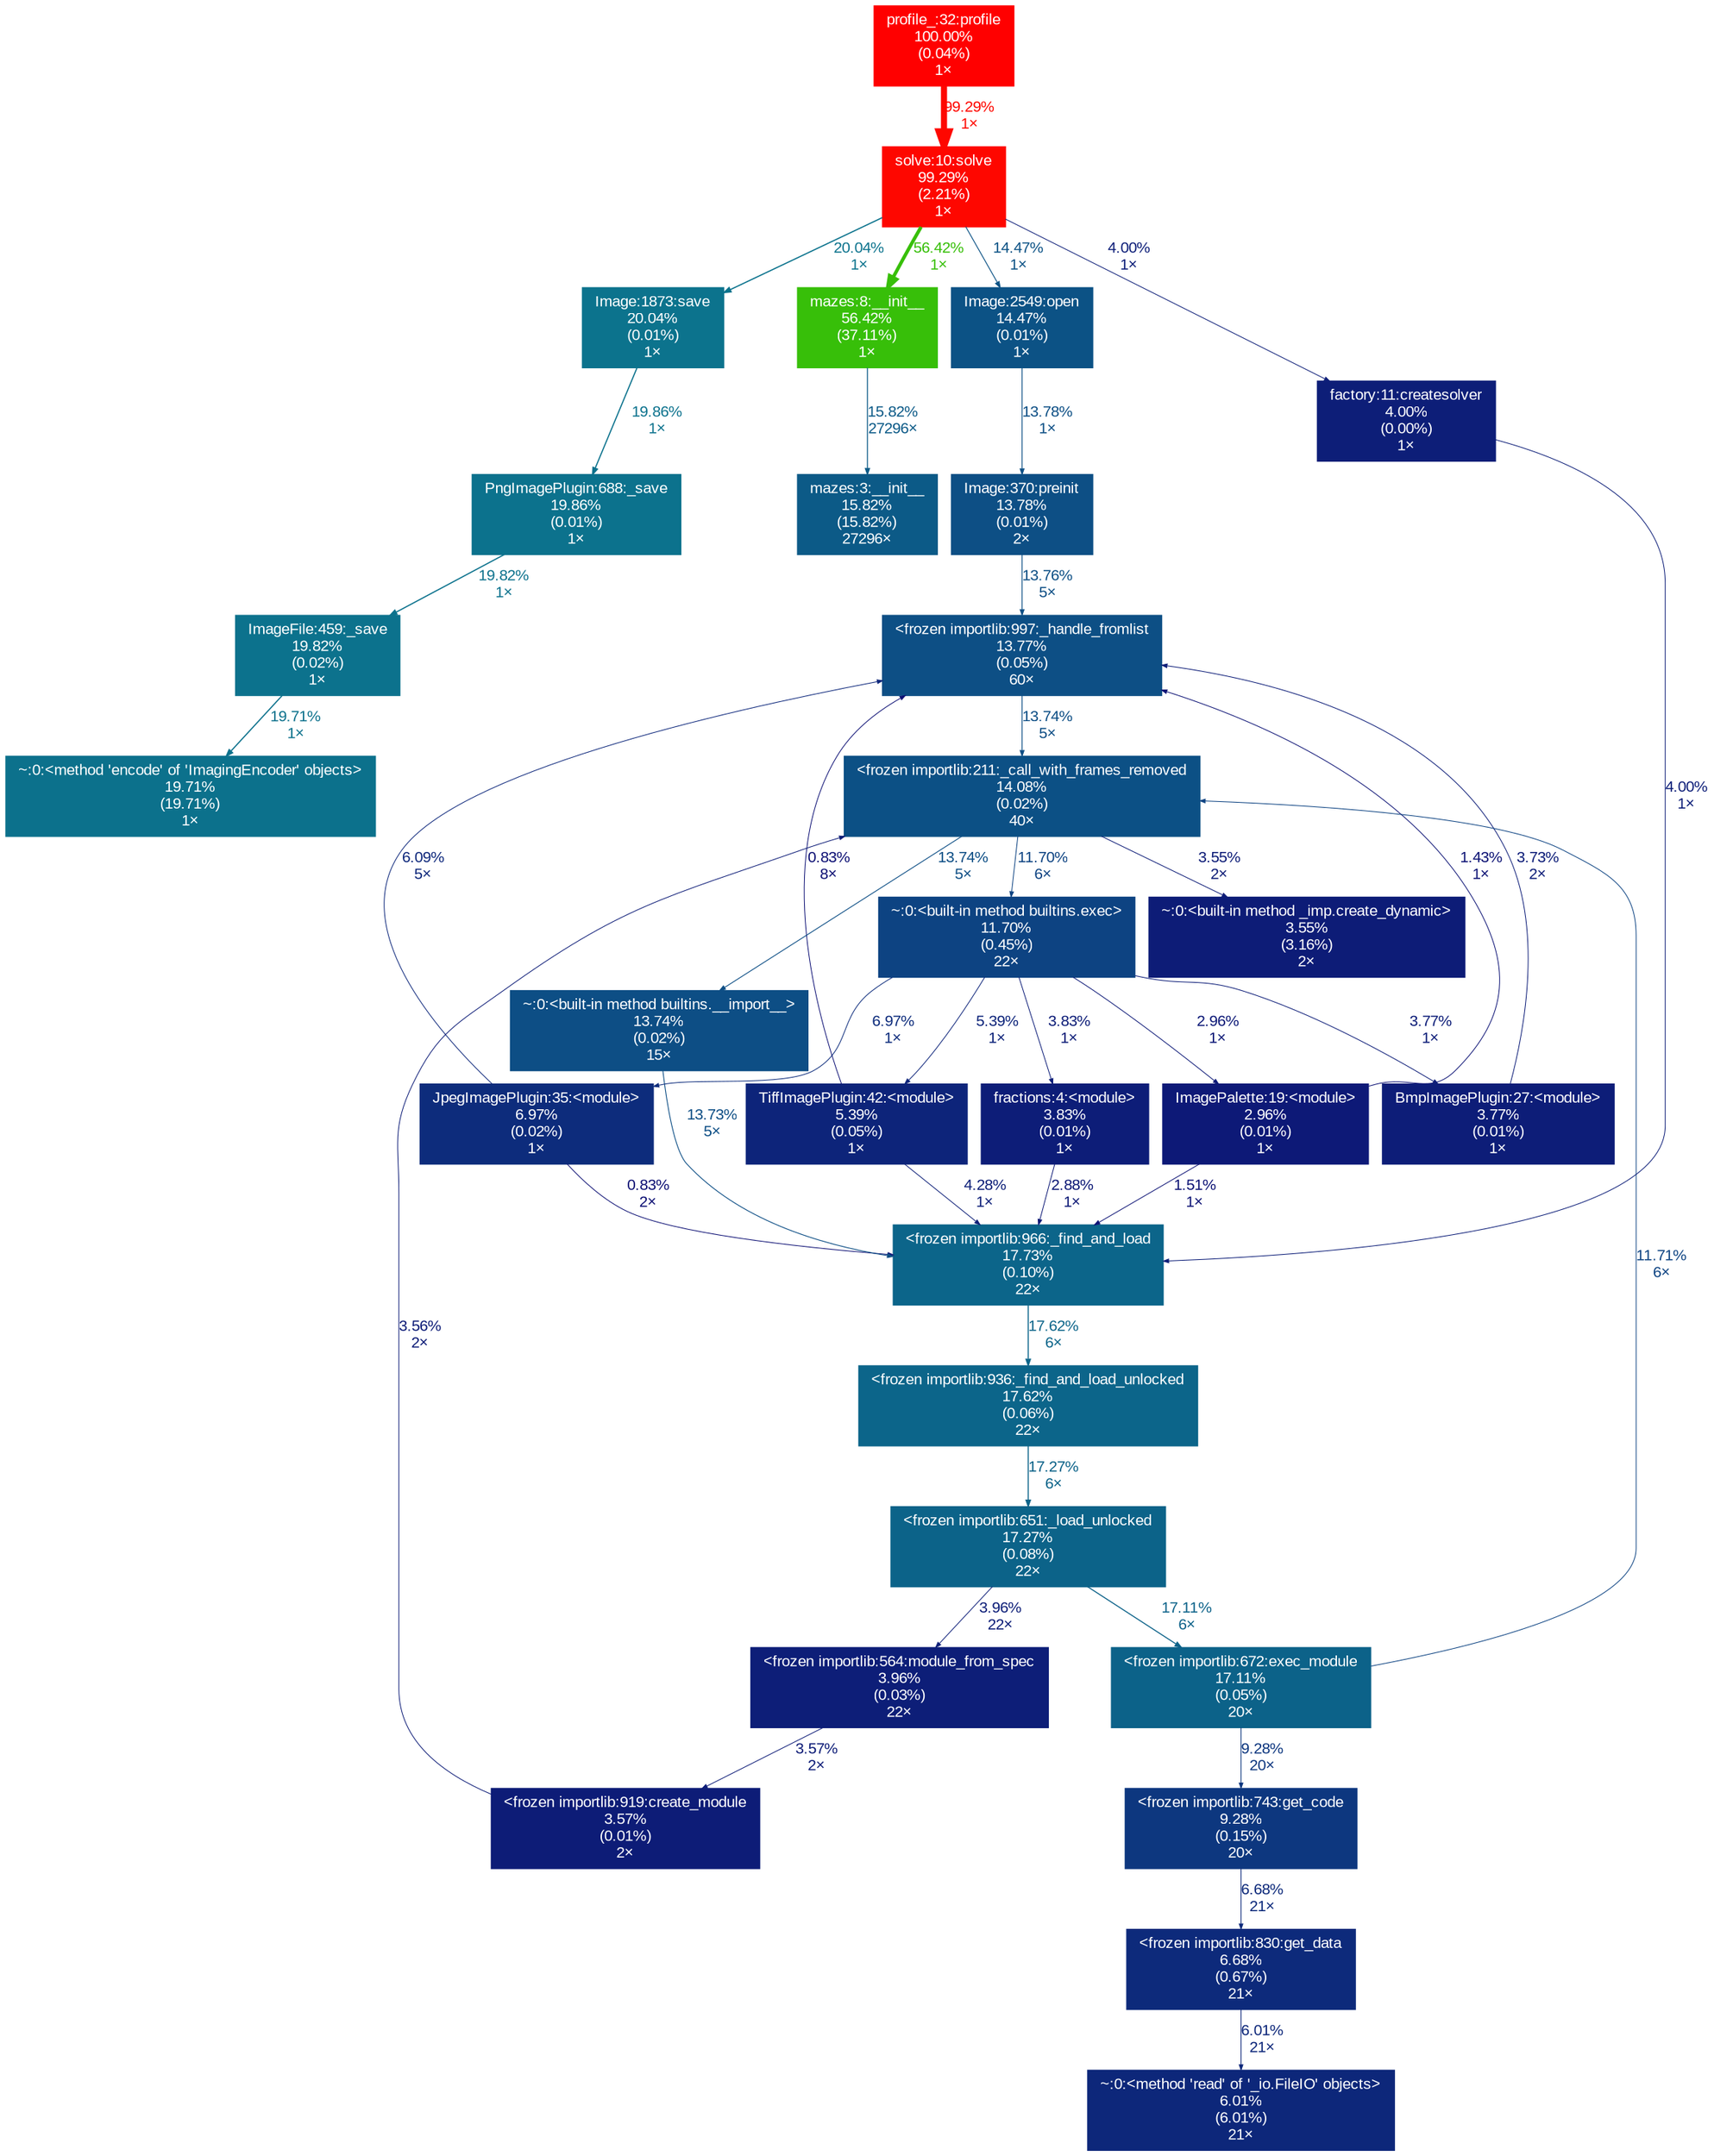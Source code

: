 digraph {
	graph [fontname=Arial, nodesep=0.125, ranksep=0.25];
	node [fontcolor=white, fontname=Arial, height=0, shape=box, style=filled, width=0];
	edge [fontname=Arial];
	26 [color="#0c728d", fontcolor="#ffffff", fontsize="10.00", label="ImageFile:459:_save\n19.82%\n(0.02%)\n1×", tooltip="/Users/fabriciodisalvo/miniconda3/lib/python3.6/site-packages/PIL/ImageFile.py"];
	26 -> 352 [arrowsize="0.44", color="#0c718c", fontcolor="#0c718c", fontsize="10.00", label="19.71%\n1×", labeldistance="0.79", penwidth="0.79"];
	35 [color="#0c658a", fontcolor="#ffffff", fontsize="10.00", label="<frozen importlib:966:_find_and_load\n17.73%\n(0.10%)\n22×", tooltip="<frozen importlib._bootstrap>"];
	35 -> 80 [arrowsize="0.42", color="#0c658a", fontcolor="#0c658a", fontsize="10.00", label="17.62%\n6×", labeldistance="0.70", penwidth="0.70"];
	38 [color="#0c738d", fontcolor="#ffffff", fontsize="10.00", label="Image:1873:save\n20.04%\n(0.01%)\n1×", tooltip="/Users/fabriciodisalvo/miniconda3/lib/python3.6/site-packages/PIL/Image.py"];
	38 -> 40 [arrowsize="0.45", color="#0c728d", fontcolor="#0c728d", fontsize="10.00", label="19.86%\n1×", labeldistance="0.79", penwidth="0.79"];
	40 [color="#0c728d", fontcolor="#ffffff", fontsize="10.00", label="PngImagePlugin:688:_save\n19.86%\n(0.01%)\n1×", tooltip="/Users/fabriciodisalvo/miniconda3/lib/python3.6/site-packages/PIL/PngImagePlugin.py"];
	40 -> 26 [arrowsize="0.45", color="#0c728d", fontcolor="#0c728d", fontsize="10.00", label="19.82%\n1×", labeldistance="0.79", penwidth="0.79"];
	45 [color="#0d247a", fontcolor="#ffffff", fontsize="10.00", label="TiffImagePlugin:42:<module>\n5.39%\n(0.05%)\n1×", tooltip="/Users/fabriciodisalvo/miniconda3/lib/python3.6/site-packages/PIL/TiffImagePlugin.py"];
	45 -> 35 [arrowsize="0.35", color="#0d1f78", fontcolor="#0d1f78", fontsize="10.00", label="4.28%\n1×", labeldistance="0.50", penwidth="0.50"];
	45 -> 93 [arrowsize="0.35", color="#0d1074", fontcolor="#0d1074", fontsize="10.00", label="0.83%\n8×", labeldistance="0.50", penwidth="0.50"];
	80 [color="#0c658a", fontcolor="#ffffff", fontsize="10.00", label="<frozen importlib:936:_find_and_load_unlocked\n17.62%\n(0.06%)\n22×", tooltip="<frozen importlib._bootstrap>"];
	80 -> 127 [arrowsize="0.42", color="#0c6389", fontcolor="#0c6389", fontsize="10.00", label="17.27%\n6×", labeldistance="0.69", penwidth="0.69"];
	93 [color="#0d4f85", fontcolor="#ffffff", fontsize="10.00", label="<frozen importlib:997:_handle_fromlist\n13.77%\n(0.05%)\n60×", tooltip="<frozen importlib._bootstrap>"];
	93 -> 114 [arrowsize="0.37", color="#0d4e85", fontcolor="#0d4e85", fontsize="10.00", label="13.74%\n5×", labeldistance="0.55", penwidth="0.55"];
	99 [color="#0d1d78", fontcolor="#ffffff", fontsize="10.00", label="BmpImagePlugin:27:<module>\n3.77%\n(0.01%)\n1×", tooltip="/Users/fabriciodisalvo/miniconda3/lib/python3.6/site-packages/PIL/BmpImagePlugin.py"];
	99 -> 93 [arrowsize="0.35", color="#0d1d78", fontcolor="#0d1d78", fontsize="10.00", label="3.73%\n2×", labeldistance="0.50", penwidth="0.50"];
	101 [color="#0d1977", fontcolor="#ffffff", fontsize="10.00", label="ImagePalette:19:<module>\n2.96%\n(0.01%)\n1×", tooltip="/Users/fabriciodisalvo/miniconda3/lib/python3.6/site-packages/PIL/ImagePalette.py"];
	101 -> 35 [arrowsize="0.35", color="#0d1375", fontcolor="#0d1375", fontsize="10.00", label="1.51%\n1×", labeldistance="0.50", penwidth="0.50"];
	101 -> 93 [arrowsize="0.35", color="#0d1375", fontcolor="#0d1375", fontsize="10.00", label="1.43%\n1×", labeldistance="0.50", penwidth="0.50"];
	107 [color="#0d2c7c", fontcolor="#ffffff", fontsize="10.00", label="JpegImagePlugin:35:<module>\n6.97%\n(0.02%)\n1×", tooltip="/Users/fabriciodisalvo/miniconda3/lib/python3.6/site-packages/PIL/JpegImagePlugin.py"];
	107 -> 35 [arrowsize="0.35", color="#0d1074", fontcolor="#0d1074", fontsize="10.00", label="0.83%\n2×", labeldistance="0.50", penwidth="0.50"];
	107 -> 93 [arrowsize="0.35", color="#0d277b", fontcolor="#0d277b", fontsize="10.00", label="6.09%\n5×", labeldistance="0.50", penwidth="0.50"];
	110 [color="#0d1d78", fontcolor="#ffffff", fontsize="10.00", label="fractions:4:<module>\n3.83%\n(0.01%)\n1×", tooltip="/Users/fabriciodisalvo/miniconda3/lib/python3.6/fractions.py"];
	110 -> 35 [arrowsize="0.35", color="#0d1976", fontcolor="#0d1976", fontsize="10.00", label="2.88%\n1×", labeldistance="0.50", penwidth="0.50"];
	113 [color="#0d4e85", fontcolor="#ffffff", fontsize="10.00", label="~:0:<built-in method builtins.__import__>\n13.74%\n(0.02%)\n15×", tooltip="~"];
	113 -> 35 [arrowsize="0.37", color="#0d4e85", fontcolor="#0d4e85", fontsize="10.00", label="13.73%\n5×", labeldistance="0.55", penwidth="0.55"];
	114 [color="#0c5085", fontcolor="#ffffff", fontsize="10.00", label="<frozen importlib:211:_call_with_frames_removed\n14.08%\n(0.02%)\n40×", tooltip="<frozen importlib._bootstrap>"];
	114 -> 113 [arrowsize="0.37", color="#0d4e85", fontcolor="#0d4e85", fontsize="10.00", label="13.74%\n5×", labeldistance="0.55", penwidth="0.55"];
	114 -> 118 [arrowsize="0.35", color="#0d4382", fontcolor="#0d4382", fontsize="10.00", label="11.70%\n6×", labeldistance="0.50", penwidth="0.50"];
	114 -> 180 [arrowsize="0.35", color="#0d1c77", fontcolor="#0d1c77", fontsize="10.00", label="3.55%\n2×", labeldistance="0.50", penwidth="0.50"];
	118 [color="#0d4382", fontcolor="#ffffff", fontsize="10.00", label="~:0:<built-in method builtins.exec>\n11.70%\n(0.45%)\n22×", tooltip="~"];
	118 -> 45 [arrowsize="0.35", color="#0d247a", fontcolor="#0d247a", fontsize="10.00", label="5.39%\n1×", labeldistance="0.50", penwidth="0.50"];
	118 -> 99 [arrowsize="0.35", color="#0d1d78", fontcolor="#0d1d78", fontsize="10.00", label="3.77%\n1×", labeldistance="0.50", penwidth="0.50"];
	118 -> 101 [arrowsize="0.35", color="#0d1977", fontcolor="#0d1977", fontsize="10.00", label="2.96%\n1×", labeldistance="0.50", penwidth="0.50"];
	118 -> 107 [arrowsize="0.35", color="#0d2c7c", fontcolor="#0d2c7c", fontsize="10.00", label="6.97%\n1×", labeldistance="0.50", penwidth="0.50"];
	118 -> 110 [arrowsize="0.35", color="#0d1d78", fontcolor="#0d1d78", fontsize="10.00", label="3.83%\n1×", labeldistance="0.50", penwidth="0.50"];
	126 [color="#0d1e78", fontcolor="#ffffff", fontsize="10.00", label="<frozen importlib:564:module_from_spec\n3.96%\n(0.03%)\n22×", tooltip="<frozen importlib._bootstrap>"];
	126 -> 247 [arrowsize="0.35", color="#0d1c77", fontcolor="#0d1c77", fontsize="10.00", label="3.57%\n2×", labeldistance="0.50", penwidth="0.50"];
	127 [color="#0c6389", fontcolor="#ffffff", fontsize="10.00", label="<frozen importlib:651:_load_unlocked\n17.27%\n(0.08%)\n22×", tooltip="<frozen importlib._bootstrap>"];
	127 -> 126 [arrowsize="0.35", color="#0d1e78", fontcolor="#0d1e78", fontsize="10.00", label="3.96%\n22×", labeldistance="0.50", penwidth="0.50"];
	127 -> 245 [arrowsize="0.41", color="#0c6289", fontcolor="#0c6289", fontsize="10.00", label="17.11%\n6×", labeldistance="0.68", penwidth="0.68"];
	150 [color="#0d377f", fontcolor="#ffffff", fontsize="10.00", label="<frozen importlib:743:get_code\n9.28%\n(0.15%)\n20×", tooltip="<frozen importlib._bootstrap_external>"];
	150 -> 226 [arrowsize="0.35", color="#0d2a7b", fontcolor="#0d2a7b", fontsize="10.00", label="6.68%\n21×", labeldistance="0.50", penwidth="0.50"];
	154 [color="#fe0700", fontcolor="#ffffff", fontsize="10.00", label="solve:10:solve\n99.29%\n(2.21%)\n1×", tooltip="/Users/fabriciodisalvo/Documents/GitHub/mazesolving/solve.py"];
	154 -> 38 [arrowsize="0.45", color="#0c738d", fontcolor="#0c738d", fontsize="10.00", label="20.04%\n1×", labeldistance="0.80", penwidth="0.80"];
	154 -> 168 [arrowsize="0.75", color="#37bf09", fontcolor="#37bf09", fontsize="10.00", label="56.42%\n1×", labeldistance="2.26", penwidth="2.26"];
	154 -> 220 [arrowsize="0.38", color="#0c5285", fontcolor="#0c5285", fontsize="10.00", label="14.47%\n1×", labeldistance="0.58", penwidth="0.58"];
	154 -> 265 [arrowsize="0.35", color="#0d1e78", fontcolor="#0d1e78", fontsize="10.00", label="4.00%\n1×", labeldistance="0.50", penwidth="0.50"];
	167 [color="#ff0000", fontcolor="#ffffff", fontsize="10.00", label="profile_:32:profile\n100.00%\n(0.04%)\n1×", tooltip="profile_.py"];
	167 -> 154 [arrowsize="1.00", color="#fe0700", fontcolor="#fe0700", fontsize="10.00", label="99.29%\n1×", labeldistance="3.97", penwidth="3.97"];
	168 [color="#37bf09", fontcolor="#ffffff", fontsize="10.00", label="mazes:8:__init__\n56.42%\n(37.11%)\n1×", tooltip="/Users/fabriciodisalvo/Documents/GitHub/mazesolving/mazes.py"];
	168 -> 332 [arrowsize="0.40", color="#0c5a87", fontcolor="#0c5a87", fontsize="10.00", label="15.82%\n27296×", labeldistance="0.63", penwidth="0.63"];
	180 [color="#0d1c77", fontcolor="#ffffff", fontsize="10.00", label="~:0:<built-in method _imp.create_dynamic>\n3.55%\n(3.16%)\n2×", tooltip="~"];
	220 [color="#0c5285", fontcolor="#ffffff", fontsize="10.00", label="Image:2549:open\n14.47%\n(0.01%)\n1×", tooltip="/Users/fabriciodisalvo/miniconda3/lib/python3.6/site-packages/PIL/Image.py"];
	220 -> 256 [arrowsize="0.37", color="#0d4f85", fontcolor="#0d4f85", fontsize="10.00", label="13.78%\n1×", labeldistance="0.55", penwidth="0.55"];
	225 [color="#0d277a", fontcolor="#ffffff", fontsize="10.00", label="~:0:<method 'read' of '_io.FileIO' objects>\n6.01%\n(6.01%)\n21×", tooltip="~"];
	226 [color="#0d2a7b", fontcolor="#ffffff", fontsize="10.00", label="<frozen importlib:830:get_data\n6.68%\n(0.67%)\n21×", tooltip="<frozen importlib._bootstrap_external>"];
	226 -> 225 [arrowsize="0.35", color="#0d277a", fontcolor="#0d277a", fontsize="10.00", label="6.01%\n21×", labeldistance="0.50", penwidth="0.50"];
	245 [color="#0c6289", fontcolor="#ffffff", fontsize="10.00", label="<frozen importlib:672:exec_module\n17.11%\n(0.05%)\n20×", tooltip="<frozen importlib._bootstrap_external>"];
	245 -> 114 [arrowsize="0.35", color="#0d4382", fontcolor="#0d4382", fontsize="10.00", label="11.71%\n6×", labeldistance="0.50", penwidth="0.50"];
	245 -> 150 [arrowsize="0.35", color="#0d377f", fontcolor="#0d377f", fontsize="10.00", label="9.28%\n20×", labeldistance="0.50", penwidth="0.50"];
	247 [color="#0d1c77", fontcolor="#ffffff", fontsize="10.00", label="<frozen importlib:919:create_module\n3.57%\n(0.01%)\n2×", tooltip="<frozen importlib._bootstrap_external>"];
	247 -> 114 [arrowsize="0.35", color="#0d1c77", fontcolor="#0d1c77", fontsize="10.00", label="3.56%\n2×", labeldistance="0.50", penwidth="0.50"];
	256 [color="#0d4f85", fontcolor="#ffffff", fontsize="10.00", label="Image:370:preinit\n13.78%\n(0.01%)\n2×", tooltip="/Users/fabriciodisalvo/miniconda3/lib/python3.6/site-packages/PIL/Image.py"];
	256 -> 93 [arrowsize="0.37", color="#0d4f85", fontcolor="#0d4f85", fontsize="10.00", label="13.76%\n5×", labeldistance="0.55", penwidth="0.55"];
	265 [color="#0d1e78", fontcolor="#ffffff", fontsize="10.00", label="factory:11:createsolver\n4.00%\n(0.00%)\n1×", tooltip="/Users/fabriciodisalvo/Documents/GitHub/mazesolving/factory.py"];
	265 -> 35 [arrowsize="0.35", color="#0d1e78", fontcolor="#0d1e78", fontsize="10.00", label="4.00%\n1×", labeldistance="0.50", penwidth="0.50"];
	332 [color="#0c5a87", fontcolor="#ffffff", fontsize="10.00", label="mazes:3:__init__\n15.82%\n(15.82%)\n27296×", tooltip="/Users/fabriciodisalvo/Documents/GitHub/mazesolving/mazes.py"];
	352 [color="#0c718c", fontcolor="#ffffff", fontsize="10.00", label="~:0:<method 'encode' of 'ImagingEncoder' objects>\n19.71%\n(19.71%)\n1×", tooltip="~"];
}
